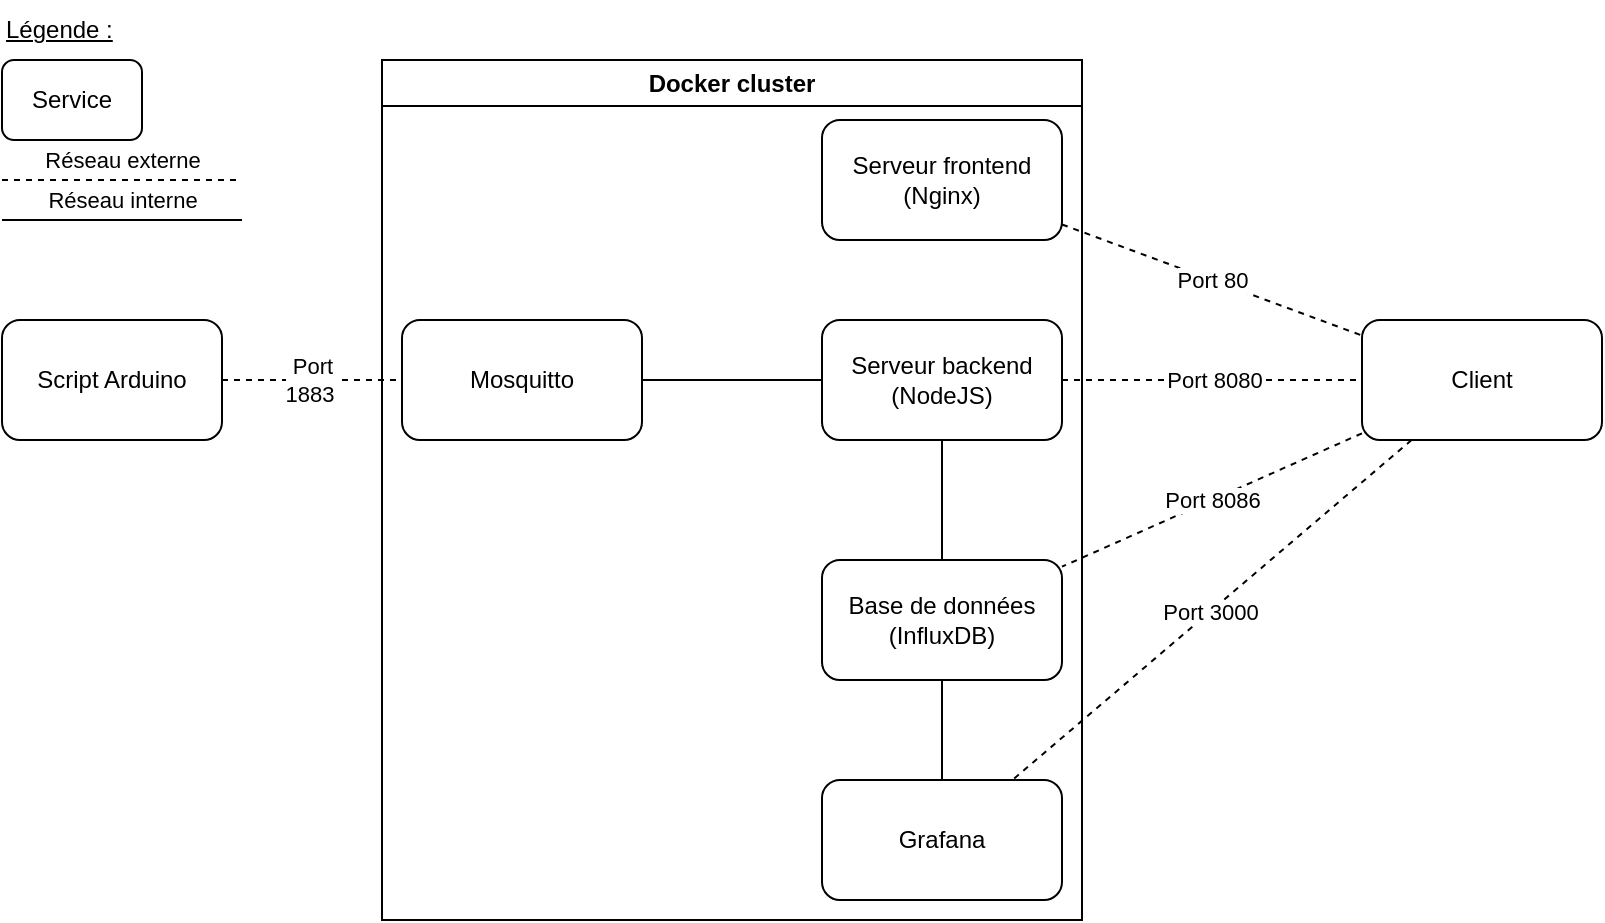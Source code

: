 <mxfile>
    <diagram id="fZp3_r64NPAg18nF-zvm" name="Page-1">
        <mxGraphModel dx="900" dy="337" grid="1" gridSize="10" guides="1" tooltips="1" connect="1" arrows="1" fold="1" page="1" pageScale="1" pageWidth="827" pageHeight="1169" math="0" shadow="0">
            <root>
                <mxCell id="0"/>
                <mxCell id="1" parent="0"/>
                <mxCell id="11" value="Port&lt;div&gt;1883&amp;nbsp;&lt;/div&gt;" style="edgeStyle=none;html=1;dashed=1;endArrow=none;endFill=0;" parent="1" source="10" target="5" edge="1">
                    <mxGeometry relative="1" as="geometry">
                        <mxPoint as="offset"/>
                    </mxGeometry>
                </mxCell>
                <mxCell id="10" value="Script Arduino" style="rounded=1;whiteSpace=wrap;html=1;" parent="1" vertex="1">
                    <mxGeometry y="160" width="110" height="60" as="geometry"/>
                </mxCell>
                <mxCell id="18" value="Client" style="rounded=1;whiteSpace=wrap;html=1;" vertex="1" parent="1">
                    <mxGeometry x="680" y="160" width="120" height="60" as="geometry"/>
                </mxCell>
                <mxCell id="19" value="&lt;span style=&quot;color: rgb(0, 0, 0);&quot;&gt;Port&amp;nbsp;&lt;/span&gt;&lt;span style=&quot;background-color: light-dark(#ffffff, var(--ge-dark-color, #121212));&quot;&gt;80&lt;/span&gt;" style="edgeStyle=none;html=1;dashed=1;endArrow=none;endFill=0;" edge="1" parent="1" source="4" target="18">
                    <mxGeometry x="0.006" relative="1" as="geometry">
                        <mxPoint x="820" y="280" as="sourcePoint"/>
                        <mxPoint x="920" y="280" as="targetPoint"/>
                        <mxPoint as="offset"/>
                    </mxGeometry>
                </mxCell>
                <mxCell id="21" value="&lt;span style=&quot;color: rgb(0, 0, 0);&quot;&gt;Port 8080&lt;/span&gt;" style="edgeStyle=none;html=1;dashed=1;endArrow=none;endFill=0;" edge="1" parent="1" source="3" target="18">
                    <mxGeometry x="0.005" relative="1" as="geometry">
                        <mxPoint x="540" y="122" as="sourcePoint"/>
                        <mxPoint x="860" y="188" as="targetPoint"/>
                        <mxPoint as="offset"/>
                    </mxGeometry>
                </mxCell>
                <mxCell id="22" value="&lt;span style=&quot;color: rgb(0, 0, 0);&quot;&gt;Port 3000&lt;/span&gt;" style="edgeStyle=none;html=1;dashed=1;endArrow=none;endFill=0;" edge="1" parent="1" source="18" target="14">
                    <mxGeometry x="0.008" relative="1" as="geometry">
                        <mxPoint x="540" y="200" as="sourcePoint"/>
                        <mxPoint x="860" y="200" as="targetPoint"/>
                        <mxPoint as="offset"/>
                    </mxGeometry>
                </mxCell>
                <mxCell id="24" value="&lt;span style=&quot;color: rgb(0, 0, 0);&quot;&gt;Port&amp;nbsp;&lt;/span&gt;&lt;span style=&quot;background-color: light-dark(#ffffff, var(--ge-dark-color, #121212));&quot;&gt;8086&lt;/span&gt;" style="edgeStyle=none;html=1;dashed=1;endArrow=none;endFill=0;" edge="1" parent="1" source="18" target="2">
                    <mxGeometry x="0.005" relative="1" as="geometry">
                        <mxPoint x="869" y="230" as="sourcePoint"/>
                        <mxPoint x="531" y="430" as="targetPoint"/>
                        <mxPoint as="offset"/>
                    </mxGeometry>
                </mxCell>
                <mxCell id="25" value="Docker cluster" style="swimlane;whiteSpace=wrap;html=1;" vertex="1" parent="1">
                    <mxGeometry x="190" y="30" width="350" height="430" as="geometry">
                        <mxRectangle x="190" width="120" height="30" as="alternateBounds"/>
                    </mxGeometry>
                </mxCell>
                <mxCell id="2" value="Base de données (InfluxDB)" style="rounded=1;whiteSpace=wrap;html=1;" parent="25" vertex="1">
                    <mxGeometry x="220" y="250" width="120" height="60" as="geometry"/>
                </mxCell>
                <mxCell id="8" value="" style="edgeStyle=none;html=1;endArrow=none;endFill=0;" parent="25" source="3" target="2" edge="1">
                    <mxGeometry relative="1" as="geometry">
                        <mxPoint x="170" y="210" as="sourcePoint"/>
                        <mxPoint as="offset"/>
                    </mxGeometry>
                </mxCell>
                <mxCell id="3" value="Serveur backend (NodeJS)" style="rounded=1;whiteSpace=wrap;html=1;" parent="25" vertex="1">
                    <mxGeometry x="220" y="130" width="120" height="60" as="geometry"/>
                </mxCell>
                <mxCell id="4" value="Serveur frontend (Nginx)" style="rounded=1;whiteSpace=wrap;html=1;" parent="25" vertex="1">
                    <mxGeometry x="220" y="30" width="120" height="60" as="geometry"/>
                </mxCell>
                <mxCell id="13" value="" style="edgeStyle=none;html=1;endArrow=none;endFill=0;" parent="25" source="5" target="3" edge="1">
                    <mxGeometry relative="1" as="geometry">
                        <mxPoint as="offset"/>
                    </mxGeometry>
                </mxCell>
                <mxCell id="5" value="Mosquitto" style="rounded=1;whiteSpace=wrap;html=1;" parent="25" vertex="1">
                    <mxGeometry x="10" y="130" width="120" height="60" as="geometry"/>
                </mxCell>
                <mxCell id="14" value="Grafana" style="rounded=1;whiteSpace=wrap;html=1;" vertex="1" parent="25">
                    <mxGeometry x="220" y="360" width="120" height="60" as="geometry"/>
                </mxCell>
                <mxCell id="23" value="" style="edgeStyle=none;html=1;endArrow=none;endFill=0;" edge="1" parent="25" source="14" target="2">
                    <mxGeometry relative="1" as="geometry">
                        <mxPoint x="290" y="200" as="sourcePoint"/>
                        <mxPoint x="290" y="280" as="targetPoint"/>
                        <mxPoint as="offset"/>
                    </mxGeometry>
                </mxCell>
                <mxCell id="26" value="Réseau externe" style="edgeStyle=none;html=1;dashed=1;endArrow=none;endFill=0;" edge="1" parent="1">
                    <mxGeometry y="10" relative="1" as="geometry">
                        <mxPoint as="offset"/>
                        <mxPoint y="90" as="sourcePoint"/>
                        <mxPoint x="120" y="90" as="targetPoint"/>
                    </mxGeometry>
                </mxCell>
                <mxCell id="28" value="Réseau interne" style="edgeStyle=none;html=1;endArrow=none;endFill=0;" edge="1" parent="1">
                    <mxGeometry y="10" relative="1" as="geometry">
                        <mxPoint as="offset"/>
                        <mxPoint y="110" as="sourcePoint"/>
                        <mxPoint x="120" y="110" as="targetPoint"/>
                    </mxGeometry>
                </mxCell>
                <mxCell id="29" value="Service" style="rounded=1;whiteSpace=wrap;html=1;" vertex="1" parent="1">
                    <mxGeometry y="30" width="70" height="40" as="geometry"/>
                </mxCell>
                <mxCell id="30" value="&lt;u&gt;Légende :&lt;/u&gt;" style="text;html=1;align=left;verticalAlign=middle;resizable=0;points=[];autosize=1;strokeColor=none;fillColor=none;" vertex="1" parent="1">
                    <mxGeometry width="80" height="30" as="geometry"/>
                </mxCell>
            </root>
        </mxGraphModel>
    </diagram>
</mxfile>
